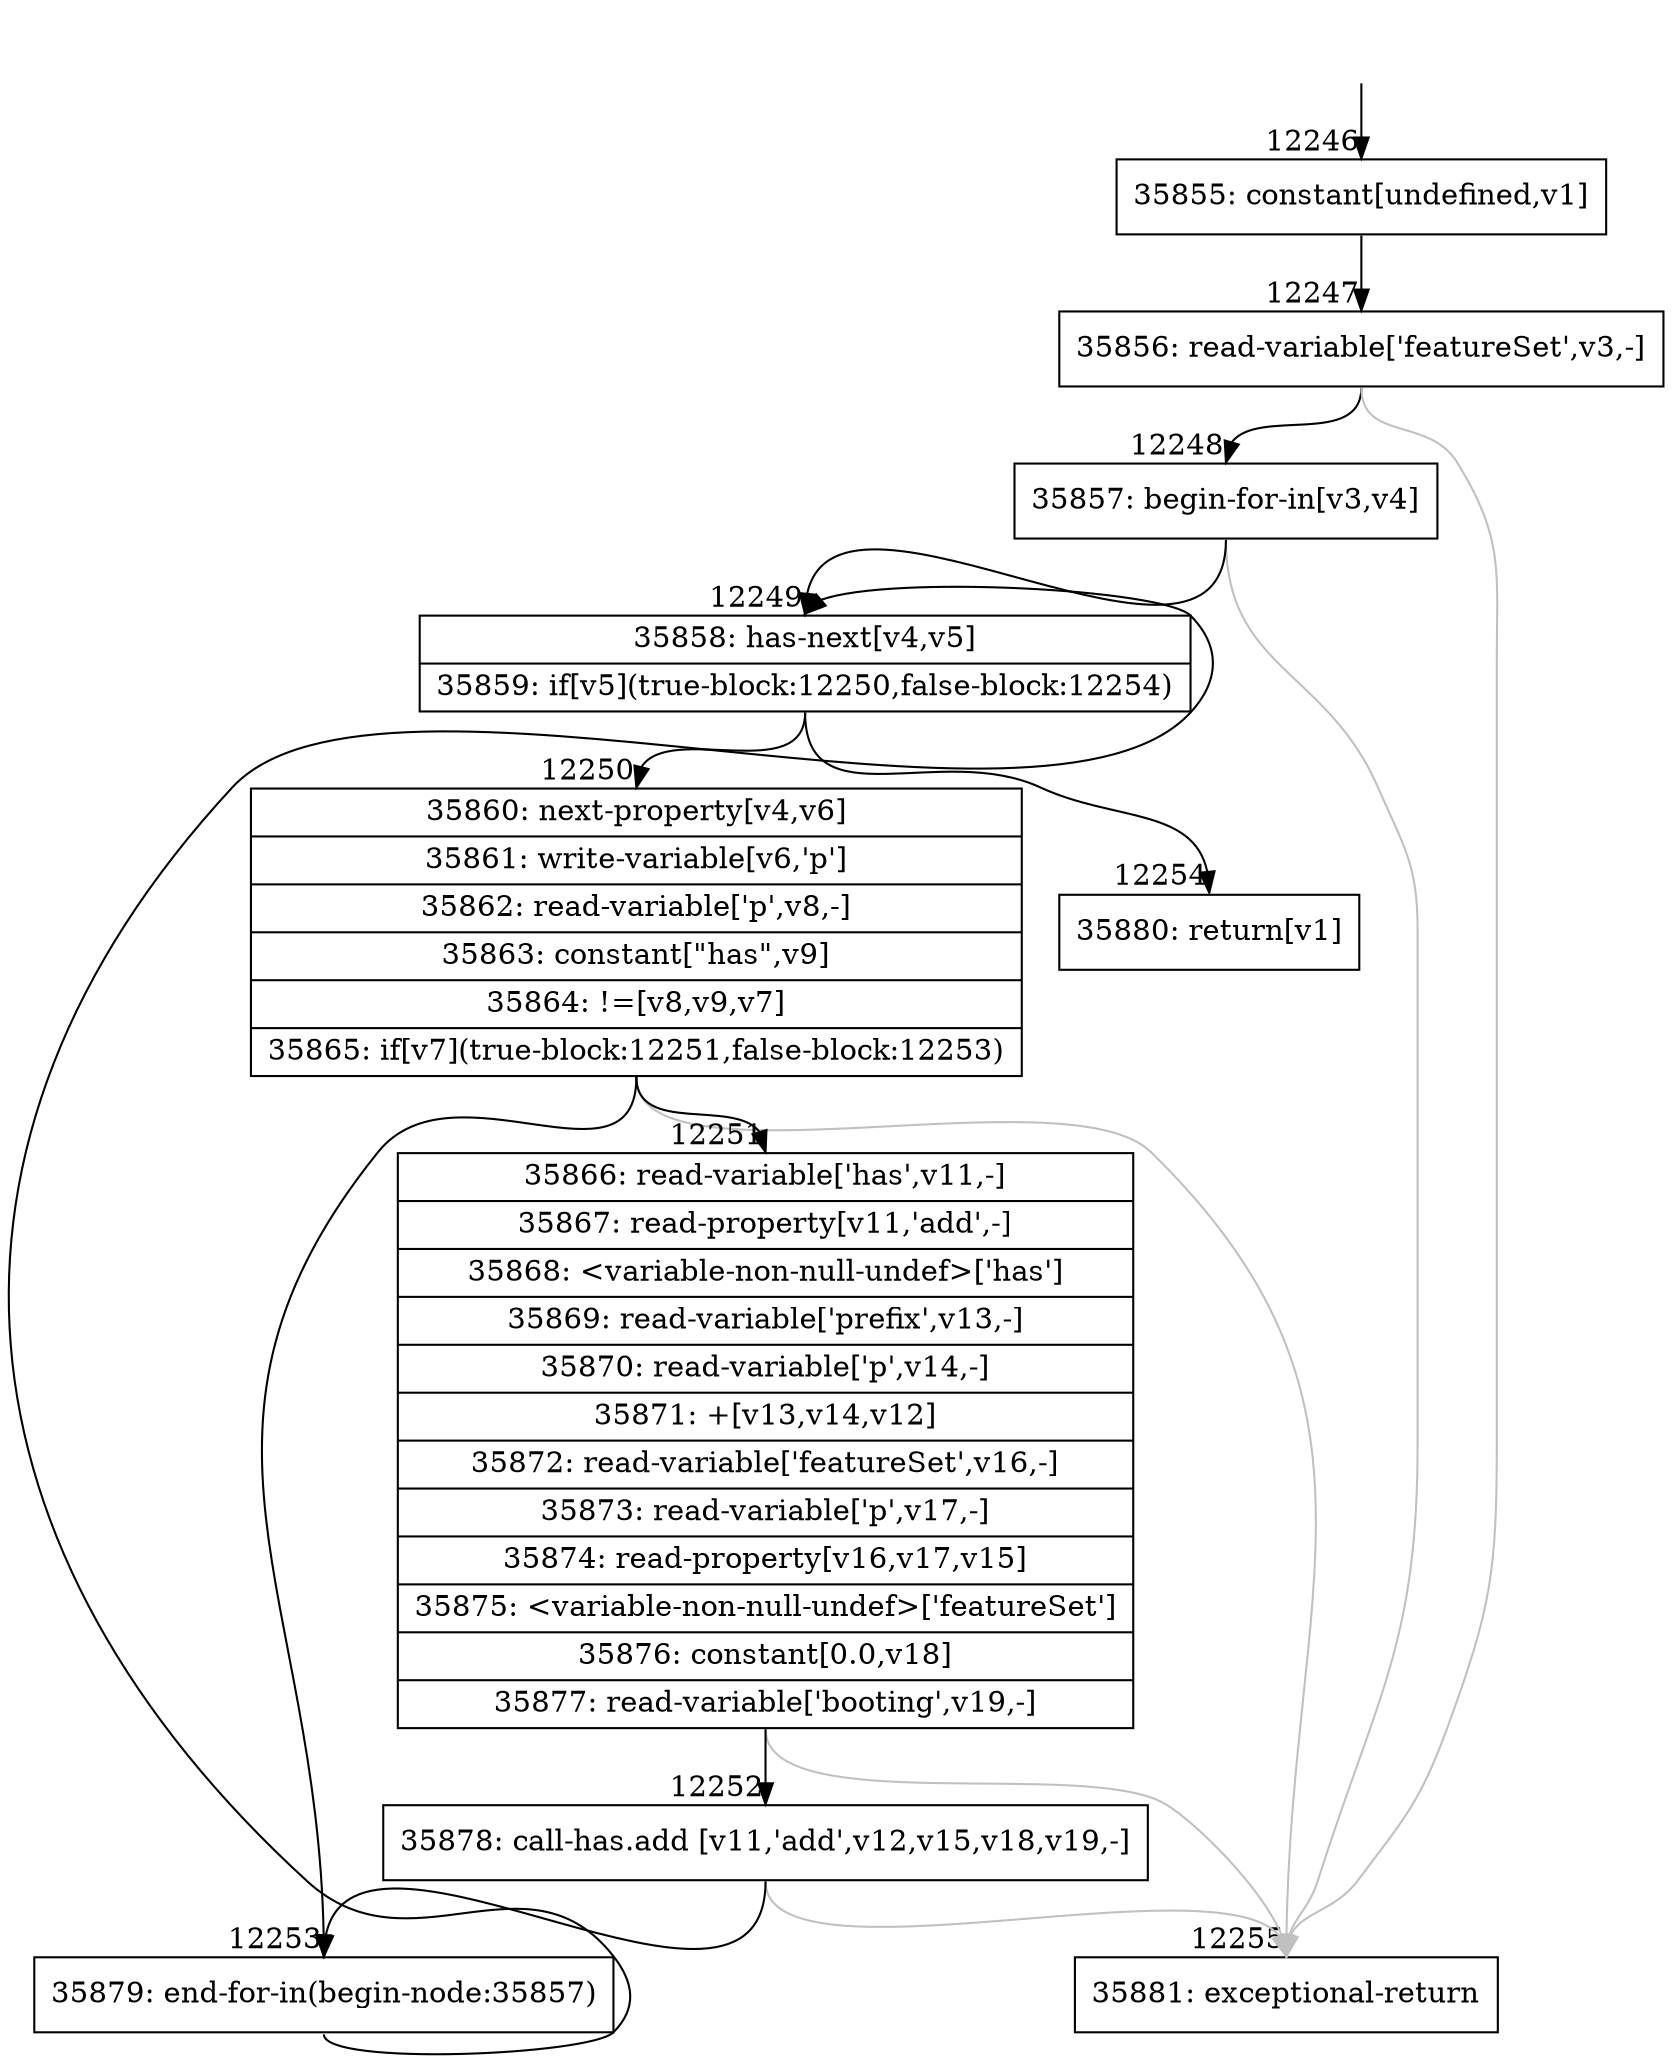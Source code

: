 digraph {
rankdir="TD"
BB_entry906[shape=none,label=""];
BB_entry906 -> BB12246 [tailport=s, headport=n, headlabel="    12246"]
BB12246 [shape=record label="{35855: constant[undefined,v1]}" ] 
BB12246 -> BB12247 [tailport=s, headport=n, headlabel="      12247"]
BB12247 [shape=record label="{35856: read-variable['featureSet',v3,-]}" ] 
BB12247 -> BB12248 [tailport=s, headport=n, headlabel="      12248"]
BB12247 -> BB12255 [tailport=s, headport=n, color=gray, headlabel="      12255"]
BB12248 [shape=record label="{35857: begin-for-in[v3,v4]}" ] 
BB12248 -> BB12249 [tailport=s, headport=n, headlabel="      12249"]
BB12248 -> BB12255 [tailport=s, headport=n, color=gray]
BB12249 [shape=record label="{35858: has-next[v4,v5]|35859: if[v5](true-block:12250,false-block:12254)}" ] 
BB12249 -> BB12250 [tailport=s, headport=n, headlabel="      12250"]
BB12249 -> BB12254 [tailport=s, headport=n, headlabel="      12254"]
BB12250 [shape=record label="{35860: next-property[v4,v6]|35861: write-variable[v6,'p']|35862: read-variable['p',v8,-]|35863: constant[\"has\",v9]|35864: !=[v8,v9,v7]|35865: if[v7](true-block:12251,false-block:12253)}" ] 
BB12250 -> BB12253 [tailport=s, headport=n, headlabel="      12253"]
BB12250 -> BB12251 [tailport=s, headport=n, headlabel="      12251"]
BB12250 -> BB12255 [tailport=s, headport=n, color=gray]
BB12251 [shape=record label="{35866: read-variable['has',v11,-]|35867: read-property[v11,'add',-]|35868: \<variable-non-null-undef\>['has']|35869: read-variable['prefix',v13,-]|35870: read-variable['p',v14,-]|35871: +[v13,v14,v12]|35872: read-variable['featureSet',v16,-]|35873: read-variable['p',v17,-]|35874: read-property[v16,v17,v15]|35875: \<variable-non-null-undef\>['featureSet']|35876: constant[0.0,v18]|35877: read-variable['booting',v19,-]}" ] 
BB12251 -> BB12252 [tailport=s, headport=n, headlabel="      12252"]
BB12251 -> BB12255 [tailport=s, headport=n, color=gray]
BB12252 [shape=record label="{35878: call-has.add [v11,'add',v12,v15,v18,v19,-]}" ] 
BB12252 -> BB12253 [tailport=s, headport=n]
BB12252 -> BB12255 [tailport=s, headport=n, color=gray]
BB12253 [shape=record label="{35879: end-for-in(begin-node:35857)}" ] 
BB12253 -> BB12249 [tailport=s, headport=n]
BB12254 [shape=record label="{35880: return[v1]}" ] 
BB12255 [shape=record label="{35881: exceptional-return}" ] 
//#$~ 17455
}
